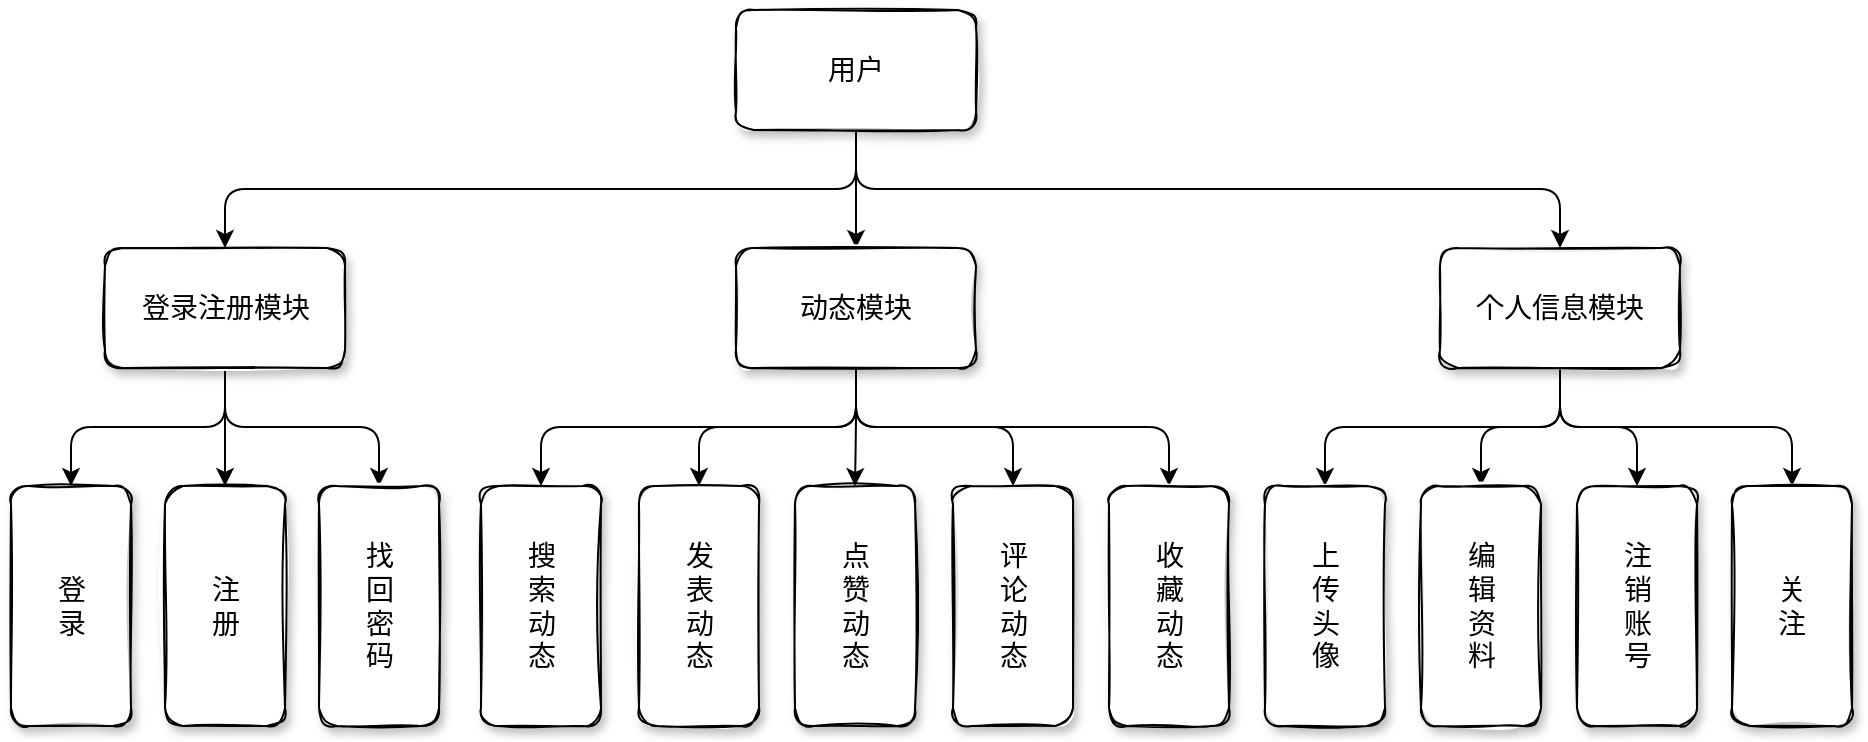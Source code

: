 <mxfile>
    <diagram id="9diC8L49yvYmecdLorfI" name="Page-1">
        <mxGraphModel dx="1893" dy="923" grid="0" gridSize="8" guides="1" tooltips="1" connect="1" arrows="1" fold="1" page="0" pageScale="1" pageWidth="827" pageHeight="1169" background="none" math="0" shadow="0">
            <root>
                <mxCell id="0"/>
                <mxCell id="1" parent="0"/>
                <mxCell id="117" value="" style="edgeStyle=orthogonalEdgeStyle;html=1;fontSize=14;exitX=0.5;exitY=1;exitDx=0;exitDy=0;" edge="1" parent="1" source="113" target="115">
                    <mxGeometry relative="1" as="geometry"/>
                </mxCell>
                <mxCell id="119" style="edgeStyle=orthogonalEdgeStyle;html=1;exitX=0.5;exitY=1;exitDx=0;exitDy=0;entryX=0.5;entryY=0;entryDx=0;entryDy=0;fontSize=14;" edge="1" parent="1" source="113" target="116">
                    <mxGeometry relative="1" as="geometry"/>
                </mxCell>
                <mxCell id="130" style="edgeStyle=orthogonalEdgeStyle;html=1;exitX=0.5;exitY=1;exitDx=0;exitDy=0;fontSize=14;" edge="1" parent="1" source="113" target="114">
                    <mxGeometry relative="1" as="geometry"/>
                </mxCell>
                <mxCell id="113" value="&lt;font style=&quot;font-size: 14px&quot;&gt;用户&lt;/font&gt;" style="whiteSpace=wrap;html=1;labelBackgroundColor=none;labelBorderColor=none;rounded=1;sketch=1;glass=0;shadow=1;" vertex="1" parent="1">
                    <mxGeometry x="-141" y="-172" width="120" height="60" as="geometry"/>
                </mxCell>
                <mxCell id="125" style="edgeStyle=orthogonalEdgeStyle;html=1;exitX=0.5;exitY=1;exitDx=0;exitDy=0;entryX=0;entryY=0.5;entryDx=0;entryDy=0;fontSize=14;" edge="1" parent="1" source="114" target="120">
                    <mxGeometry relative="1" as="geometry"/>
                </mxCell>
                <mxCell id="126" style="edgeStyle=orthogonalEdgeStyle;html=1;exitX=0.5;exitY=1;exitDx=0;exitDy=0;fontSize=14;" edge="1" parent="1" source="114" target="121">
                    <mxGeometry relative="1" as="geometry"/>
                </mxCell>
                <mxCell id="128" style="edgeStyle=orthogonalEdgeStyle;html=1;exitX=0.5;exitY=1;exitDx=0;exitDy=0;entryX=0;entryY=0.5;entryDx=0;entryDy=0;fontSize=14;" edge="1" parent="1" source="114" target="122">
                    <mxGeometry relative="1" as="geometry"/>
                </mxCell>
                <mxCell id="129" style="edgeStyle=orthogonalEdgeStyle;html=1;exitX=0.5;exitY=1;exitDx=0;exitDy=0;entryX=0;entryY=0.5;entryDx=0;entryDy=0;fontSize=14;" edge="1" parent="1" source="114" target="124">
                    <mxGeometry relative="1" as="geometry"/>
                </mxCell>
                <mxCell id="132" style="edgeStyle=orthogonalEdgeStyle;html=1;exitX=0.5;exitY=1;exitDx=0;exitDy=0;entryX=0;entryY=0.5;entryDx=0;entryDy=0;fontSize=14;" edge="1" parent="1" source="114" target="123">
                    <mxGeometry relative="1" as="geometry"/>
                </mxCell>
                <mxCell id="114" value="&lt;font style=&quot;font-size: 14px&quot;&gt;动态模块&lt;br&gt;&lt;/font&gt;" style="whiteSpace=wrap;html=1;labelBackgroundColor=none;labelBorderColor=none;rounded=1;sketch=1;glass=0;shadow=1;" vertex="1" parent="1">
                    <mxGeometry x="-141" y="-53" width="120" height="60" as="geometry"/>
                </mxCell>
                <mxCell id="142" style="edgeStyle=orthogonalEdgeStyle;html=1;exitX=0.5;exitY=1;exitDx=0;exitDy=0;entryX=0;entryY=0.5;entryDx=0;entryDy=0;fontSize=14;" edge="1" parent="1" source="115" target="139">
                    <mxGeometry relative="1" as="geometry"/>
                </mxCell>
                <mxCell id="143" style="edgeStyle=orthogonalEdgeStyle;html=1;exitX=0.5;exitY=1;exitDx=0;exitDy=0;entryX=0;entryY=0.5;entryDx=0;entryDy=0;fontSize=14;" edge="1" parent="1" source="115" target="140">
                    <mxGeometry relative="1" as="geometry"/>
                </mxCell>
                <mxCell id="144" style="edgeStyle=orthogonalEdgeStyle;html=1;exitX=0.5;exitY=1;exitDx=0;exitDy=0;entryX=0;entryY=0.5;entryDx=0;entryDy=0;fontSize=14;" edge="1" parent="1" source="115" target="141">
                    <mxGeometry relative="1" as="geometry"/>
                </mxCell>
                <mxCell id="146" style="edgeStyle=orthogonalEdgeStyle;html=1;exitX=0.5;exitY=1;exitDx=0;exitDy=0;fontSize=14;" edge="1" parent="1" source="115" target="145">
                    <mxGeometry relative="1" as="geometry"/>
                </mxCell>
                <mxCell id="115" value="个人信息模块" style="whiteSpace=wrap;html=1;rounded=1;shadow=1;glass=0;labelBackgroundColor=none;labelBorderColor=none;sketch=1;fontSize=14;" vertex="1" parent="1">
                    <mxGeometry x="211" y="-53" width="120" height="60" as="geometry"/>
                </mxCell>
                <mxCell id="136" style="edgeStyle=orthogonalEdgeStyle;html=1;exitX=0.5;exitY=1;exitDx=0;exitDy=0;fontSize=14;" edge="1" parent="1" source="116" target="133">
                    <mxGeometry relative="1" as="geometry"/>
                </mxCell>
                <mxCell id="137" style="edgeStyle=orthogonalEdgeStyle;html=1;exitX=0.5;exitY=1;exitDx=0;exitDy=0;entryX=0;entryY=0.5;entryDx=0;entryDy=0;fontSize=14;" edge="1" parent="1" source="116" target="134">
                    <mxGeometry relative="1" as="geometry"/>
                </mxCell>
                <mxCell id="138" style="edgeStyle=orthogonalEdgeStyle;html=1;exitX=0.5;exitY=1;exitDx=0;exitDy=0;fontSize=14;" edge="1" parent="1" source="116" target="135">
                    <mxGeometry relative="1" as="geometry"/>
                </mxCell>
                <mxCell id="116" value="登录注册模块" style="whiteSpace=wrap;html=1;rounded=1;shadow=1;glass=0;labelBackgroundColor=none;labelBorderColor=none;sketch=1;fontSize=14;" vertex="1" parent="1">
                    <mxGeometry x="-456.5" y="-53" width="120" height="60" as="geometry"/>
                </mxCell>
                <mxCell id="120" value="搜&lt;br&gt;索&lt;br&gt;动&lt;br&gt;态" style="whiteSpace=wrap;html=1;rounded=1;shadow=1;glass=0;labelBackgroundColor=none;labelBorderColor=none;sketch=1;fontSize=14;direction=south;" vertex="1" parent="1">
                    <mxGeometry x="-268.5" y="66" width="60" height="120" as="geometry"/>
                </mxCell>
                <mxCell id="121" value="发&lt;br&gt;表&lt;br&gt;动&lt;br&gt;态" style="whiteSpace=wrap;html=1;rounded=1;shadow=1;glass=0;labelBackgroundColor=none;labelBorderColor=none;sketch=1;fontSize=14;direction=south;" vertex="1" parent="1">
                    <mxGeometry x="-189.5" y="66" width="60" height="120" as="geometry"/>
                </mxCell>
                <mxCell id="122" value="评&lt;br&gt;论&lt;br&gt;动&lt;br&gt;态" style="whiteSpace=wrap;html=1;rounded=1;shadow=1;glass=0;labelBackgroundColor=none;labelBorderColor=none;sketch=1;fontSize=14;direction=south;" vertex="1" parent="1">
                    <mxGeometry x="-32.5" y="66" width="60" height="120" as="geometry"/>
                </mxCell>
                <mxCell id="123" value="点&lt;br&gt;赞&lt;br&gt;动&lt;br&gt;态" style="whiteSpace=wrap;html=1;rounded=1;shadow=1;glass=0;labelBackgroundColor=none;labelBorderColor=none;sketch=1;fontSize=14;direction=south;" vertex="1" parent="1">
                    <mxGeometry x="-111.5" y="66" width="60" height="120" as="geometry"/>
                </mxCell>
                <mxCell id="124" value="收&lt;br&gt;藏&lt;br&gt;动&lt;br&gt;态" style="whiteSpace=wrap;html=1;rounded=1;shadow=1;glass=0;labelBackgroundColor=none;labelBorderColor=none;sketch=1;fontSize=14;direction=south;" vertex="1" parent="1">
                    <mxGeometry x="45.5" y="66" width="60" height="120" as="geometry"/>
                </mxCell>
                <mxCell id="133" value="登&lt;br&gt;录" style="whiteSpace=wrap;html=1;rounded=1;shadow=1;glass=0;labelBackgroundColor=none;labelBorderColor=none;sketch=1;fontSize=14;direction=south;" vertex="1" parent="1">
                    <mxGeometry x="-503.5" y="66" width="60" height="120" as="geometry"/>
                </mxCell>
                <mxCell id="134" value="注&lt;br&gt;册" style="whiteSpace=wrap;html=1;rounded=1;shadow=1;glass=0;labelBackgroundColor=none;labelBorderColor=none;sketch=1;fontSize=14;direction=south;" vertex="1" parent="1">
                    <mxGeometry x="-426.5" y="66" width="60" height="120" as="geometry"/>
                </mxCell>
                <mxCell id="135" value="找&lt;br&gt;回&lt;br&gt;密&lt;br&gt;码" style="whiteSpace=wrap;html=1;rounded=1;shadow=1;glass=0;labelBackgroundColor=none;labelBorderColor=none;sketch=1;fontSize=14;direction=south;" vertex="1" parent="1">
                    <mxGeometry x="-349.5" y="66" width="60" height="120" as="geometry"/>
                </mxCell>
                <mxCell id="139" value="上&lt;br&gt;传&lt;br&gt;头&lt;br&gt;像" style="whiteSpace=wrap;html=1;rounded=1;shadow=1;glass=0;labelBackgroundColor=none;labelBorderColor=none;sketch=1;fontSize=14;direction=south;" vertex="1" parent="1">
                    <mxGeometry x="123.5" y="66" width="60" height="120" as="geometry"/>
                </mxCell>
                <mxCell id="140" value="编&lt;br&gt;辑&lt;br&gt;资&lt;br&gt;料" style="whiteSpace=wrap;html=1;rounded=1;shadow=1;glass=0;labelBackgroundColor=none;labelBorderColor=none;sketch=1;fontSize=14;direction=south;" vertex="1" parent="1">
                    <mxGeometry x="201.5" y="66" width="60" height="120" as="geometry"/>
                </mxCell>
                <mxCell id="141" value="注&lt;br&gt;销&lt;br&gt;账&lt;br&gt;号" style="whiteSpace=wrap;html=1;rounded=1;shadow=1;glass=0;labelBackgroundColor=none;labelBorderColor=none;sketch=1;fontSize=14;direction=south;" vertex="1" parent="1">
                    <mxGeometry x="279.5" y="66" width="60" height="120" as="geometry"/>
                </mxCell>
                <mxCell id="145" value="关&lt;br&gt;注" style="whiteSpace=wrap;html=1;rounded=1;shadow=1;glass=0;labelBackgroundColor=none;labelBorderColor=none;sketch=1;fontSize=14;direction=south;" vertex="1" parent="1">
                    <mxGeometry x="357" y="66" width="60" height="120" as="geometry"/>
                </mxCell>
            </root>
        </mxGraphModel>
    </diagram>
</mxfile>